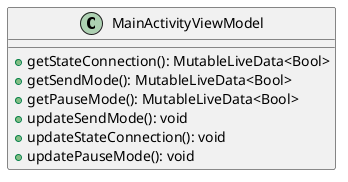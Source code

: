 @startuml

class MainActivityViewModel {
    + getStateConnection(): MutableLiveData<Bool>
    + getSendMode(): MutableLiveData<Bool>
    + getPauseMode(): MutableLiveData<Bool>
    + updateSendMode(): void
    + updateStateConnection(): void
    + updatePauseMode(): void

}

@enduml